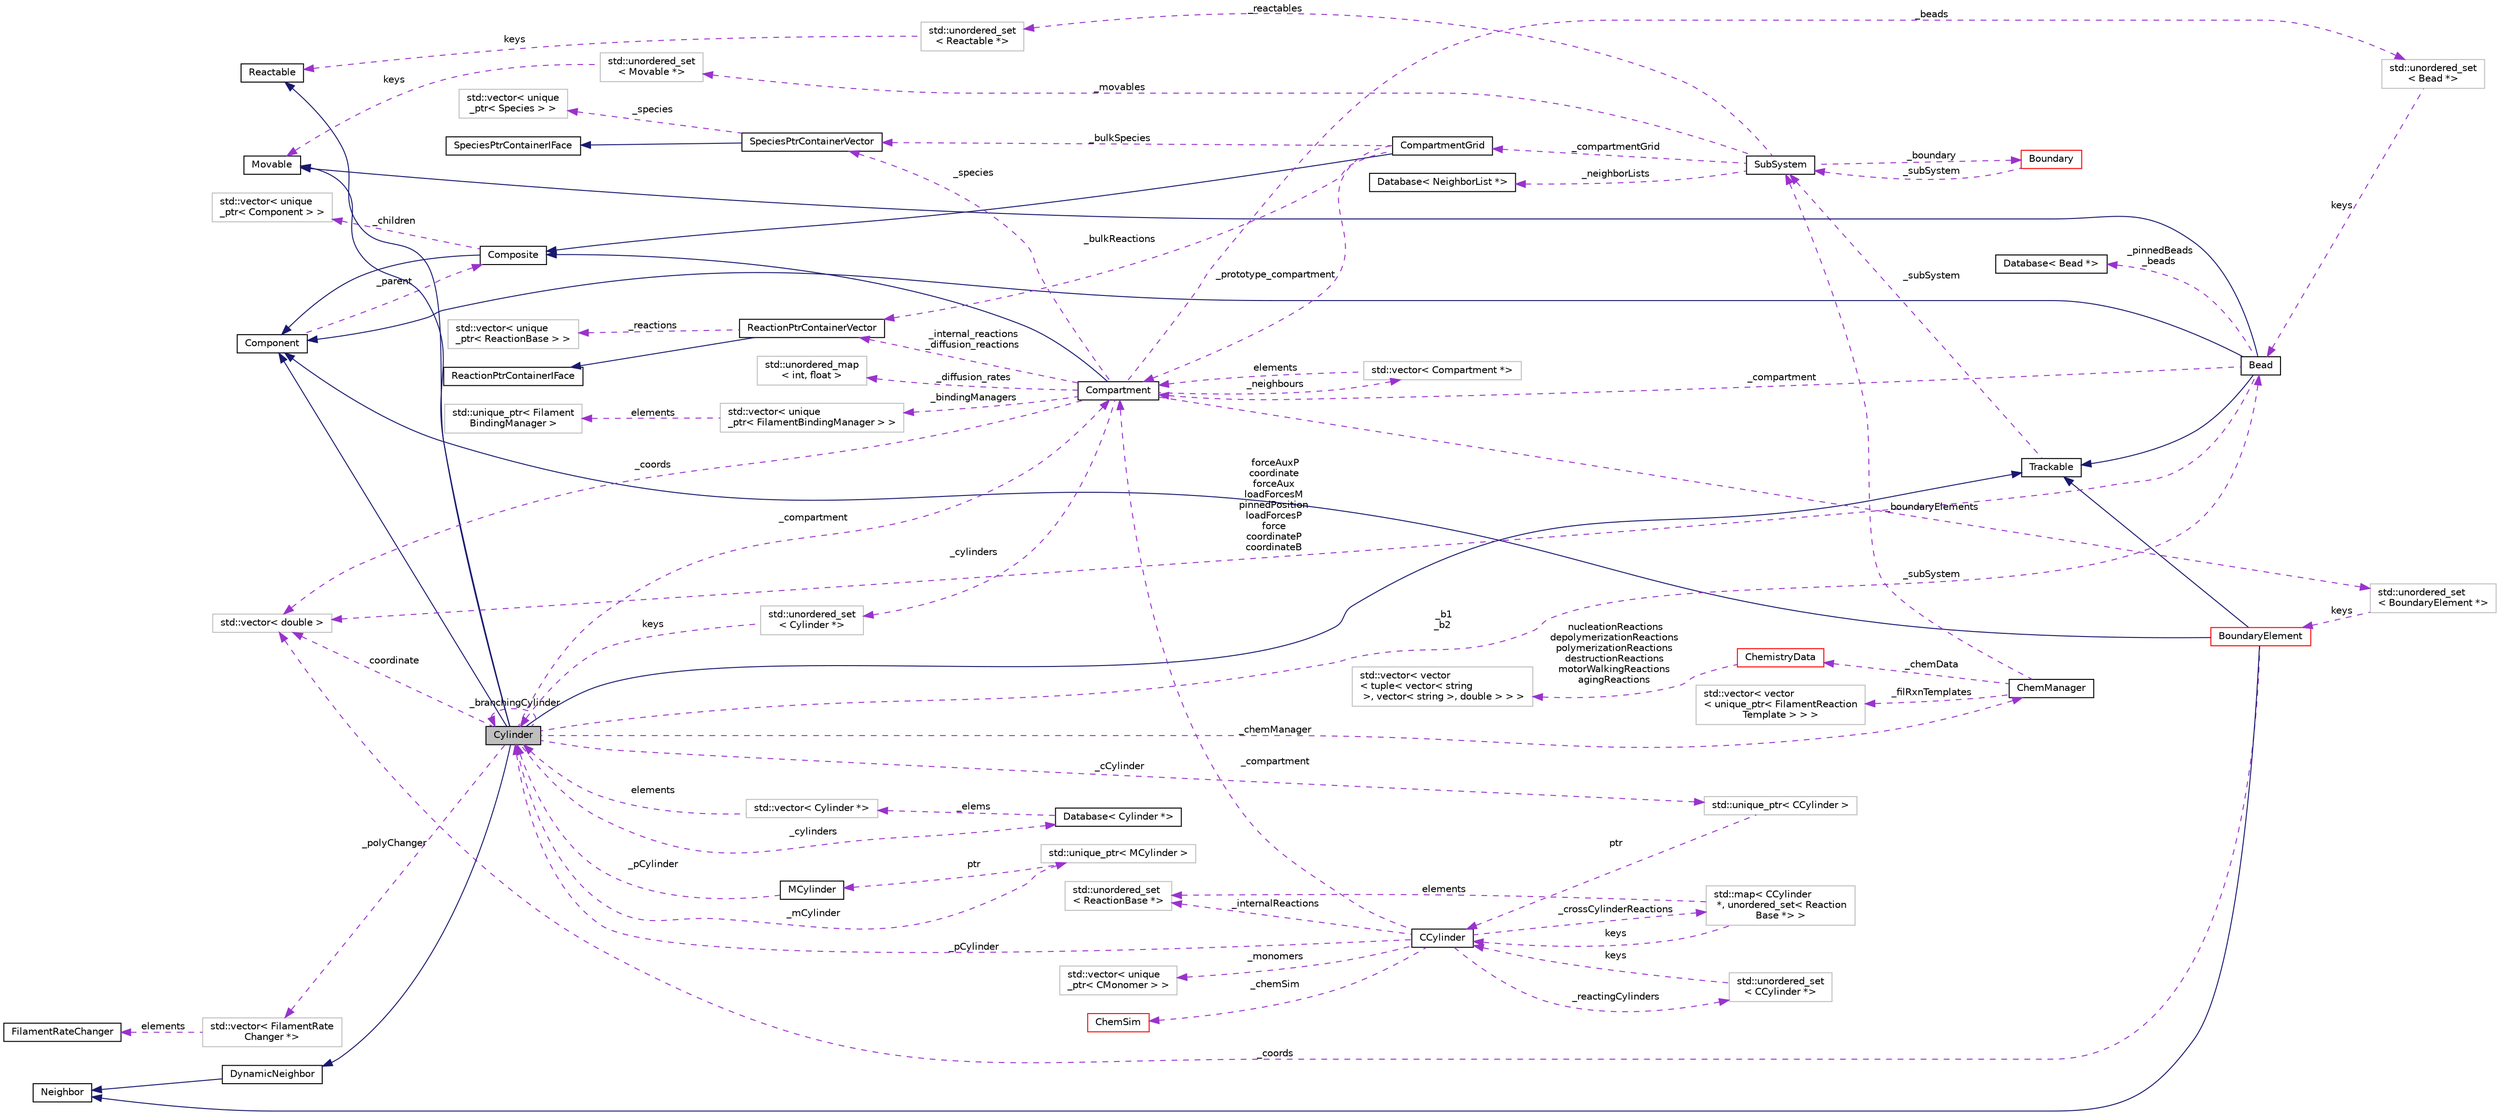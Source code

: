 digraph "Cylinder"
{
 // INTERACTIVE_SVG=YES
  edge [fontname="Helvetica",fontsize="10",labelfontname="Helvetica",labelfontsize="10"];
  node [fontname="Helvetica",fontsize="10",shape=record];
  rankdir="LR";
  Node7 [label="Cylinder",height=0.2,width=0.4,color="black", fillcolor="grey75", style="filled", fontcolor="black"];
  Node8 -> Node7 [dir="back",color="midnightblue",fontsize="10",style="solid",fontname="Helvetica"];
  Node8 [label="Component",height=0.2,width=0.4,color="black", fillcolor="white", style="filled",URL="$classComponent.html",tooltip="The base class for the Composite pattern hieararchy. "];
  Node9 -> Node8 [dir="back",color="darkorchid3",fontsize="10",style="dashed",label=" _parent" ,fontname="Helvetica"];
  Node9 [label="Composite",height=0.2,width=0.4,color="black", fillcolor="white", style="filled",URL="$classComposite.html",tooltip="The aggregating class for the Composite pattern. "];
  Node8 -> Node9 [dir="back",color="midnightblue",fontsize="10",style="solid",fontname="Helvetica"];
  Node10 -> Node9 [dir="back",color="darkorchid3",fontsize="10",style="dashed",label=" _children" ,fontname="Helvetica"];
  Node10 [label="std::vector\< unique\l_ptr\< Component \> \>",height=0.2,width=0.4,color="grey75", fillcolor="white", style="filled"];
  Node12 -> Node7 [dir="back",color="midnightblue",fontsize="10",style="solid",fontname="Helvetica"];
  Node12 [label="Trackable",height=0.2,width=0.4,color="black", fillcolor="white", style="filled",URL="$classTrackable.html",tooltip="An abstract base class for a trackable object in the SubSystem. "];
  Node13 -> Node12 [dir="back",color="darkorchid3",fontsize="10",style="dashed",label=" _subSystem" ,fontname="Helvetica"];
  Node13 [label="SubSystem",height=0.2,width=0.4,color="black", fillcolor="white", style="filled",URL="$classSubSystem.html",tooltip="Manages all Movables and Reactables. "];
  Node14 -> Node13 [dir="back",color="darkorchid3",fontsize="10",style="dashed",label=" _movables" ,fontname="Helvetica"];
  Node14 [label="std::unordered_set\l\< Movable *\>",height=0.2,width=0.4,color="grey75", fillcolor="white", style="filled"];
  Node15 -> Node14 [dir="back",color="darkorchid3",fontsize="10",style="dashed",label=" keys" ,fontname="Helvetica"];
  Node15 [label="Movable",height=0.2,width=0.4,color="black", fillcolor="white", style="filled",URL="$classMovable.html",tooltip="An abstract base class for a movable element in the SubSystem. "];
  Node16 -> Node13 [dir="back",color="darkorchid3",fontsize="10",style="dashed",label=" _reactables" ,fontname="Helvetica"];
  Node16 [label="std::unordered_set\l\< Reactable *\>",height=0.2,width=0.4,color="grey75", fillcolor="white", style="filled"];
  Node17 -> Node16 [dir="back",color="darkorchid3",fontsize="10",style="dashed",label=" keys" ,fontname="Helvetica"];
  Node17 [label="Reactable",height=0.2,width=0.4,color="black", fillcolor="white", style="filled",URL="$classReactable.html",tooltip="An abstract base class for a reactable element in the SubSystem. "];
  Node18 -> Node13 [dir="back",color="darkorchid3",fontsize="10",style="dashed",label=" _boundary" ,fontname="Helvetica"];
  Node18 [label="Boundary",height=0.2,width=0.4,color="red", fillcolor="white", style="filled",URL="$classBoundary.html",tooltip="To store all BoundarySurfaces that are in the SubSystem. "];
  Node13 -> Node18 [dir="back",color="darkorchid3",fontsize="10",style="dashed",label=" _subSystem" ,fontname="Helvetica"];
  Node28 -> Node13 [dir="back",color="darkorchid3",fontsize="10",style="dashed",label=" _compartmentGrid" ,fontname="Helvetica"];
  Node28 [label="CompartmentGrid",height=0.2,width=0.4,color="black", fillcolor="white", style="filled",URL="$classCompartmentGrid.html",tooltip="A simple n-dimensional grid of Compartment objects. "];
  Node9 -> Node28 [dir="back",color="midnightblue",fontsize="10",style="solid",fontname="Helvetica"];
  Node29 -> Node28 [dir="back",color="darkorchid3",fontsize="10",style="dashed",label=" _prototype_compartment" ,fontname="Helvetica"];
  Node29 [label="Compartment",height=0.2,width=0.4,color="black", fillcolor="white", style="filled",URL="$classCompartment.html",tooltip="A container or holding Species and Reactions. "];
  Node9 -> Node29 [dir="back",color="midnightblue",fontsize="10",style="solid",fontname="Helvetica"];
  Node30 -> Node29 [dir="back",color="darkorchid3",fontsize="10",style="dashed",label=" _beads" ,fontname="Helvetica"];
  Node30 [label="std::unordered_set\l\< Bead *\>",height=0.2,width=0.4,color="grey75", fillcolor="white", style="filled"];
  Node31 -> Node30 [dir="back",color="darkorchid3",fontsize="10",style="dashed",label=" keys" ,fontname="Helvetica"];
  Node31 [label="Bead",height=0.2,width=0.4,color="black", fillcolor="white", style="filled",URL="$classBead.html",tooltip="Represents a single coordinate between Cylinders, and holds forces needed for mechanical equilibratio..."];
  Node8 -> Node31 [dir="back",color="midnightblue",fontsize="10",style="solid",fontname="Helvetica"];
  Node12 -> Node31 [dir="back",color="midnightblue",fontsize="10",style="solid",fontname="Helvetica"];
  Node15 -> Node31 [dir="back",color="midnightblue",fontsize="10",style="solid",fontname="Helvetica"];
  Node29 -> Node31 [dir="back",color="darkorchid3",fontsize="10",style="dashed",label=" _compartment" ,fontname="Helvetica"];
  Node32 -> Node31 [dir="back",color="darkorchid3",fontsize="10",style="dashed",label=" _pinnedBeads\n_beads" ,fontname="Helvetica"];
  Node32 [label="Database\< Bead *\>",height=0.2,width=0.4,color="black", fillcolor="white", style="filled",URL="$classDatabase.html"];
  Node27 -> Node31 [dir="back",color="darkorchid3",fontsize="10",style="dashed",label=" forceAuxP\ncoordinate\nforceAux\nloadForcesM\npinnedPosition\nloadForcesP\nforce\ncoordinateP\ncoordinateB" ,fontname="Helvetica"];
  Node27 [label="std::vector\< double \>",height=0.2,width=0.4,color="grey75", fillcolor="white", style="filled"];
  Node33 -> Node29 [dir="back",color="darkorchid3",fontsize="10",style="dashed",label=" _neighbours" ,fontname="Helvetica"];
  Node33 [label="std::vector\< Compartment *\>",height=0.2,width=0.4,color="grey75", fillcolor="white", style="filled"];
  Node29 -> Node33 [dir="back",color="darkorchid3",fontsize="10",style="dashed",label=" elements" ,fontname="Helvetica"];
  Node34 -> Node29 [dir="back",color="darkorchid3",fontsize="10",style="dashed",label=" _cylinders" ,fontname="Helvetica"];
  Node34 [label="std::unordered_set\l\< Cylinder *\>",height=0.2,width=0.4,color="grey75", fillcolor="white", style="filled"];
  Node7 -> Node34 [dir="back",color="darkorchid3",fontsize="10",style="dashed",label=" keys" ,fontname="Helvetica"];
  Node35 -> Node29 [dir="back",color="darkorchid3",fontsize="10",style="dashed",label=" _boundaryElements" ,fontname="Helvetica"];
  Node35 [label="std::unordered_set\l\< BoundaryElement *\>",height=0.2,width=0.4,color="grey75", fillcolor="white", style="filled"];
  Node24 -> Node35 [dir="back",color="darkorchid3",fontsize="10",style="dashed",label=" keys" ,fontname="Helvetica"];
  Node24 [label="BoundaryElement",height=0.2,width=0.4,color="red", fillcolor="white", style="filled",URL="$classBoundaryElement.html",tooltip="Represents an element of a BoundarySurface. "];
  Node8 -> Node24 [dir="back",color="midnightblue",fontsize="10",style="solid",fontname="Helvetica"];
  Node12 -> Node24 [dir="back",color="midnightblue",fontsize="10",style="solid",fontname="Helvetica"];
  Node25 -> Node24 [dir="back",color="midnightblue",fontsize="10",style="solid",fontname="Helvetica"];
  Node25 [label="Neighbor",height=0.2,width=0.4,color="black", fillcolor="white", style="filled",URL="$classNeighbor.html",tooltip="An abstract base class for any element that can be added or removed from a NeighborList statically at..."];
  Node27 -> Node24 [dir="back",color="darkorchid3",fontsize="10",style="dashed",label=" _coords" ,fontname="Helvetica"];
  Node36 -> Node29 [dir="back",color="darkorchid3",fontsize="10",style="dashed",label=" _internal_reactions\n_diffusion_reactions" ,fontname="Helvetica"];
  Node36 [label="ReactionPtrContainerVector",height=0.2,width=0.4,color="black", fillcolor="white", style="filled",URL="$classReactionPtrContainerVector.html",tooltip="A concrete class implementing the ReactionPtrContainerIFace, using vector<unique_ptr<ReactionBase>> a..."];
  Node37 -> Node36 [dir="back",color="midnightblue",fontsize="10",style="solid",fontname="Helvetica"];
  Node37 [label="ReactionPtrContainerIFace",height=0.2,width=0.4,color="black", fillcolor="white", style="filled",URL="$classReactionPtrContainerIFace.html",tooltip="An abstract interface for a container of pointers to reaction objects. "];
  Node38 -> Node36 [dir="back",color="darkorchid3",fontsize="10",style="dashed",label=" _reactions" ,fontname="Helvetica"];
  Node38 [label="std::vector\< unique\l_ptr\< ReactionBase \> \>",height=0.2,width=0.4,color="grey75", fillcolor="white", style="filled"];
  Node59 -> Node29 [dir="back",color="darkorchid3",fontsize="10",style="dashed",label=" _diffusion_rates" ,fontname="Helvetica"];
  Node59 [label="std::unordered_map\l\< int, float \>",height=0.2,width=0.4,color="grey75", fillcolor="white", style="filled"];
  Node27 -> Node29 [dir="back",color="darkorchid3",fontsize="10",style="dashed",label=" _coords" ,fontname="Helvetica"];
  Node60 -> Node29 [dir="back",color="darkorchid3",fontsize="10",style="dashed",label=" _bindingManagers" ,fontname="Helvetica"];
  Node60 [label="std::vector\< unique\l_ptr\< FilamentBindingManager \> \>",height=0.2,width=0.4,color="grey75", fillcolor="white", style="filled"];
  Node61 -> Node60 [dir="back",color="darkorchid3",fontsize="10",style="dashed",label=" elements" ,fontname="Helvetica"];
  Node61 [label="std::unique_ptr\< Filament\lBindingManager \>",height=0.2,width=0.4,color="grey75", fillcolor="white", style="filled"];
  Node65 -> Node29 [dir="back",color="darkorchid3",fontsize="10",style="dashed",label=" _species" ,fontname="Helvetica"];
  Node65 [label="SpeciesPtrContainerVector",height=0.2,width=0.4,color="black", fillcolor="white", style="filled",URL="$classSpeciesPtrContainerVector.html",tooltip="A concrete class implementing the SpeciesPtrContainerIFace, using vector<unique_ptr<Species>> as the ..."];
  Node66 -> Node65 [dir="back",color="midnightblue",fontsize="10",style="solid",fontname="Helvetica"];
  Node66 [label="SpeciesPtrContainerIFace",height=0.2,width=0.4,color="black", fillcolor="white", style="filled",URL="$classSpeciesPtrContainerIFace.html",tooltip="An abstract interface for a container of pointers to Species objects. "];
  Node67 -> Node65 [dir="back",color="darkorchid3",fontsize="10",style="dashed",label=" _species" ,fontname="Helvetica"];
  Node67 [label="std::vector\< unique\l_ptr\< Species \> \>",height=0.2,width=0.4,color="grey75", fillcolor="white", style="filled"];
  Node36 -> Node28 [dir="back",color="darkorchid3",fontsize="10",style="dashed",label=" _bulkReactions" ,fontname="Helvetica"];
  Node65 -> Node28 [dir="back",color="darkorchid3",fontsize="10",style="dashed",label=" _bulkSpecies" ,fontname="Helvetica"];
  Node69 -> Node13 [dir="back",color="darkorchid3",fontsize="10",style="dashed",label=" _neighborLists" ,fontname="Helvetica"];
  Node69 [label="Database\< NeighborList *\>",height=0.2,width=0.4,color="black", fillcolor="white", style="filled",URL="$classDatabase.html"];
  Node15 -> Node7 [dir="back",color="midnightblue",fontsize="10",style="solid",fontname="Helvetica"];
  Node17 -> Node7 [dir="back",color="midnightblue",fontsize="10",style="solid",fontname="Helvetica"];
  Node70 -> Node7 [dir="back",color="midnightblue",fontsize="10",style="solid",fontname="Helvetica"];
  Node70 [label="DynamicNeighbor",height=0.2,width=0.4,color="black", fillcolor="white", style="filled",URL="$classDynamicNeighbor.html",tooltip="An abstract base class for any element that can be added or removed from a NeighborList dynamically a..."];
  Node25 -> Node70 [dir="back",color="midnightblue",fontsize="10",style="solid",fontname="Helvetica"];
  Node7 -> Node7 [dir="back",color="darkorchid3",fontsize="10",style="dashed",label=" _branchingCylinder" ,fontname="Helvetica"];
  Node71 -> Node7 [dir="back",color="darkorchid3",fontsize="10",style="dashed",label=" _polyChanger" ,fontname="Helvetica"];
  Node71 [label="std::vector\< FilamentRate\lChanger *\>",height=0.2,width=0.4,color="grey75", fillcolor="white", style="filled"];
  Node72 -> Node71 [dir="back",color="darkorchid3",fontsize="10",style="dashed",label=" elements" ,fontname="Helvetica"];
  Node72 [label="FilamentRateChanger",height=0.2,width=0.4,color="black", fillcolor="white", style="filled",URL="$classFilamentRateChanger.html",tooltip="Used to change Filament reaction rates based on forces in the network. "];
  Node73 -> Node7 [dir="back",color="darkorchid3",fontsize="10",style="dashed",label=" _cCylinder" ,fontname="Helvetica"];
  Node73 [label="std::unique_ptr\< CCylinder \>",height=0.2,width=0.4,color="grey75", fillcolor="white", style="filled"];
  Node43 -> Node73 [dir="back",color="darkorchid3",fontsize="10",style="dashed",label=" ptr" ,fontname="Helvetica"];
  Node43 [label="CCylinder",height=0.2,width=0.4,color="black", fillcolor="white", style="filled",URL="$classCCylinder.html",tooltip="Holds all CMonomers and Reactions associated with it. "];
  Node44 -> Node43 [dir="back",color="darkorchid3",fontsize="10",style="dashed",label=" _crossCylinderReactions" ,fontname="Helvetica"];
  Node44 [label="std::map\< CCylinder\l *, unordered_set\< Reaction\lBase *\> \>",height=0.2,width=0.4,color="grey75", fillcolor="white", style="filled"];
  Node43 -> Node44 [dir="back",color="darkorchid3",fontsize="10",style="dashed",label=" keys" ,fontname="Helvetica"];
  Node41 -> Node44 [dir="back",color="darkorchid3",fontsize="10",style="dashed",label=" elements" ,fontname="Helvetica"];
  Node41 [label="std::unordered_set\l\< ReactionBase *\>",height=0.2,width=0.4,color="grey75", fillcolor="white", style="filled"];
  Node45 -> Node43 [dir="back",color="darkorchid3",fontsize="10",style="dashed",label=" _monomers" ,fontname="Helvetica"];
  Node45 [label="std::vector\< unique\l_ptr\< CMonomer \> \>",height=0.2,width=0.4,color="grey75", fillcolor="white", style="filled"];
  Node7 -> Node43 [dir="back",color="darkorchid3",fontsize="10",style="dashed",label=" _pCylinder" ,fontname="Helvetica"];
  Node55 -> Node43 [dir="back",color="darkorchid3",fontsize="10",style="dashed",label=" _reactingCylinders" ,fontname="Helvetica"];
  Node55 [label="std::unordered_set\l\< CCylinder *\>",height=0.2,width=0.4,color="grey75", fillcolor="white", style="filled"];
  Node43 -> Node55 [dir="back",color="darkorchid3",fontsize="10",style="dashed",label=" keys" ,fontname="Helvetica"];
  Node29 -> Node43 [dir="back",color="darkorchid3",fontsize="10",style="dashed",label=" _compartment" ,fontname="Helvetica"];
  Node41 -> Node43 [dir="back",color="darkorchid3",fontsize="10",style="dashed",label=" _internalReactions" ,fontname="Helvetica"];
  Node56 -> Node43 [dir="back",color="darkorchid3",fontsize="10",style="dashed",label=" _chemSim" ,fontname="Helvetica"];
  Node56 [label="ChemSim",height=0.2,width=0.4,color="red", fillcolor="white", style="filled",URL="$classChemSim.html",tooltip="Used to manage running a network of chemical reactions. "];
  Node31 -> Node7 [dir="back",color="darkorchid3",fontsize="10",style="dashed",label=" _b1\n_b2" ,fontname="Helvetica"];
  Node74 -> Node7 [dir="back",color="darkorchid3",fontsize="10",style="dashed",label=" _cylinders" ,fontname="Helvetica"];
  Node74 [label="Database\< Cylinder *\>",height=0.2,width=0.4,color="black", fillcolor="white", style="filled",URL="$classDatabase.html"];
  Node75 -> Node74 [dir="back",color="darkorchid3",fontsize="10",style="dashed",label=" _elems" ,fontname="Helvetica"];
  Node75 [label="std::vector\< Cylinder *\>",height=0.2,width=0.4,color="grey75", fillcolor="white", style="filled"];
  Node7 -> Node75 [dir="back",color="darkorchid3",fontsize="10",style="dashed",label=" elements" ,fontname="Helvetica"];
  Node29 -> Node7 [dir="back",color="darkorchid3",fontsize="10",style="dashed",label=" _compartment" ,fontname="Helvetica"];
  Node76 -> Node7 [dir="back",color="darkorchid3",fontsize="10",style="dashed",label=" _chemManager" ,fontname="Helvetica"];
  Node76 [label="ChemManager",height=0.2,width=0.4,color="black", fillcolor="white", style="filled",URL="$classChemManager.html",tooltip="For initailizing chemical reactions based on a specific system. "];
  Node77 -> Node76 [dir="back",color="darkorchid3",fontsize="10",style="dashed",label=" _filRxnTemplates" ,fontname="Helvetica"];
  Node77 [label="std::vector\< vector\l\< unique_ptr\< FilamentReaction\lTemplate \> \> \>",height=0.2,width=0.4,color="grey75", fillcolor="white", style="filled"];
  Node78 -> Node76 [dir="back",color="darkorchid3",fontsize="10",style="dashed",label=" _chemData" ,fontname="Helvetica"];
  Node78 [label="ChemistryData",height=0.2,width=0.4,color="red", fillcolor="white", style="filled",URL="$structChemistryData.html",tooltip="Struct to hold Species and Reaction information. "];
  Node79 -> Node78 [dir="back",color="darkorchid3",fontsize="10",style="dashed",label=" nucleationReactions\ndepolymerizationReactions\npolymerizationReactions\ndestructionReactions\nmotorWalkingReactions\nagingReactions" ,fontname="Helvetica"];
  Node79 [label="std::vector\< vector\l\< tuple\< vector\< string\l \>, vector\< string \>, double \> \> \>",height=0.2,width=0.4,color="grey75", fillcolor="white", style="filled"];
  Node13 -> Node76 [dir="back",color="darkorchid3",fontsize="10",style="dashed",label=" _subSystem" ,fontname="Helvetica"];
  Node88 -> Node7 [dir="back",color="darkorchid3",fontsize="10",style="dashed",label=" _mCylinder" ,fontname="Helvetica"];
  Node88 [label="std::unique_ptr\< MCylinder \>",height=0.2,width=0.4,color="grey75", fillcolor="white", style="filled"];
  Node89 -> Node88 [dir="back",color="darkorchid3",fontsize="10",style="dashed",label=" ptr" ,fontname="Helvetica"];
  Node89 [label="MCylinder",height=0.2,width=0.4,color="black", fillcolor="white", style="filled",URL="$classMCylinder.html",tooltip="Used to hold mechanical properties of a Cylinder. "];
  Node7 -> Node89 [dir="back",color="darkorchid3",fontsize="10",style="dashed",label=" _pCylinder" ,fontname="Helvetica"];
  Node27 -> Node7 [dir="back",color="darkorchid3",fontsize="10",style="dashed",label=" coordinate" ,fontname="Helvetica"];
}
